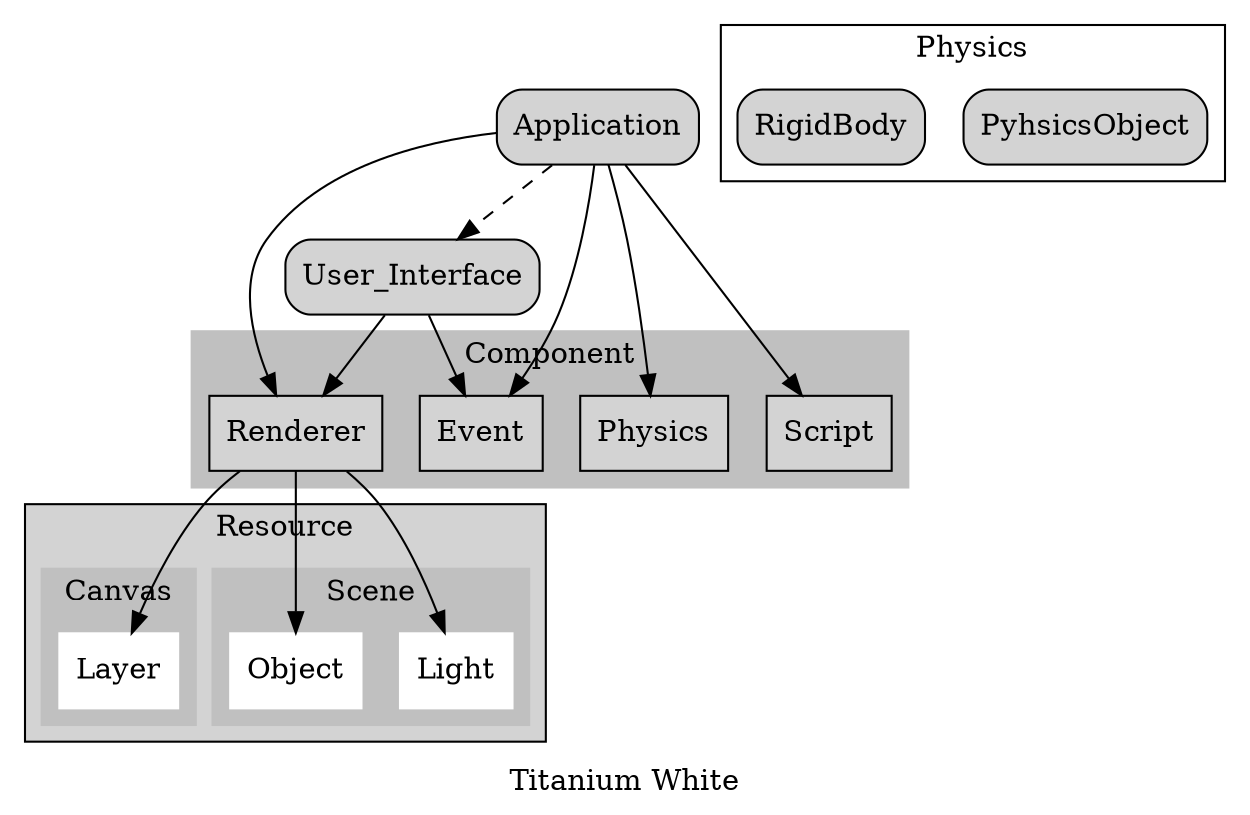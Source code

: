 digraph G {
    label = "Titanium White";

    node [shape = box, style = "filled,rounded"];
        Application User_Interface

    subgraph cluster {
        label = Component;
        style = filled;
        color = grey;
        node [shape = box, style = "filled"]
        Renderer;
        Physics;
        Event;
        Script;
    } 

    subgraph cluster0 {
        label = Resource;
        style = filled;
        
        /* Scence*/
        subgraph cluster00 {
            label = "Scene"
            style = filled;
            color = grey;
            node [shape= box, style = "filled" , color = white]
            Object;
            Light;
        }

        subgraph cluster02 {
            label = "Canvas";
            style = filled;
            color = grey;
            node [shape = box, style = "filled", color = white]
            Layer;
        }
    }

    subgraph cluster1 {
        label = "Physics"
        PyhsicsObject
        RigidBody;
    }

    edge []
        Application -> subgraph cluster {};
        Renderer -> subgraph cluster0 {};
        User_Interface -> {Event,Renderer};
    edge [style = "dashed"]
        Application -> User_Interface;
}